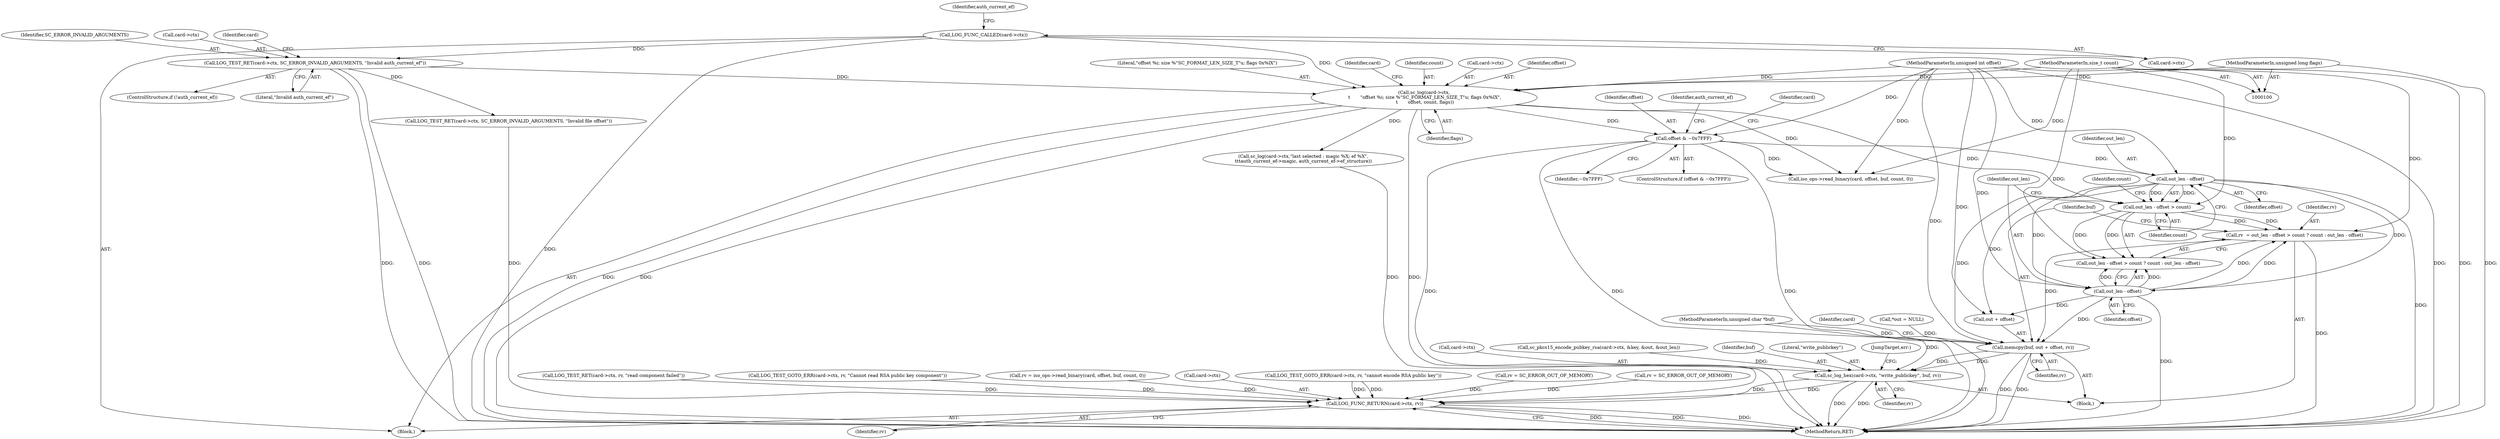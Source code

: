 digraph "0_OpenSC_8fe377e93b4b56060e5bbfb6f3142ceaeca744fa_11@integer" {
"1000352" [label="(Call,rv  = out_len - offset > count ? count : out_len - offset)"];
"1000355" [label="(Call,out_len - offset > count)"];
"1000356" [label="(Call,out_len - offset)"];
"1000160" [label="(Call,offset & ~0x7FFF)"];
"1000140" [label="(Call,sc_log(card->ctx,\n \t       \"offset %i; size %\"SC_FORMAT_LEN_SIZE_T\"u; flags 0x%lX\",\n \t       offset, count, flags))"];
"1000134" [label="(Call,LOG_TEST_RET(card->ctx, SC_ERROR_INVALID_ARGUMENTS, \"Invalid auth_current_ef\"))"];
"1000127" [label="(Call,LOG_FUNC_CALLED(card->ctx))"];
"1000102" [label="(MethodParameterIn,unsigned int offset)"];
"1000104" [label="(MethodParameterIn,size_t count)"];
"1000105" [label="(MethodParameterIn,unsigned long flags)"];
"1000361" [label="(Call,out_len - offset)"];
"1000364" [label="(Call,memcpy(buf, out + offset, rv))"];
"1000370" [label="(Call,sc_log_hex(card->ctx, \"write_publickey\", buf, rv))"];
"1000402" [label="(Call,LOG_FUNC_RETURN(card->ctx, rv))"];
"1000369" [label="(Identifier,rv)"];
"1000103" [label="(MethodParameterIn,unsigned char *buf)"];
"1000128" [label="(Call,card->ctx)"];
"1000163" [label="(Call,LOG_TEST_RET(card->ctx, SC_ERROR_INVALID_ARGUMENTS, \"Invalid file offset\"))"];
"1000134" [label="(Call,LOG_TEST_RET(card->ctx, SC_ERROR_INVALID_ARGUMENTS, \"Invalid auth_current_ef\"))"];
"1000145" [label="(Identifier,offset)"];
"1000371" [label="(Call,card->ctx)"];
"1000360" [label="(Identifier,count)"];
"1000127" [label="(Call,LOG_FUNC_CALLED(card->ctx))"];
"1000161" [label="(Identifier,offset)"];
"1000330" [label="(Call,sc_pkcs15_encode_pubkey_rsa(card->ctx, &key, &out, &out_len))"];
"1000370" [label="(Call,sc_log_hex(card->ctx, \"write_publickey\", buf, rv))"];
"1000402" [label="(Call,LOG_FUNC_RETURN(card->ctx, rv))"];
"1000273" [label="(Call,LOG_TEST_GOTO_ERR(card->ctx, rv, \"Cannot read RSA public key component\"))"];
"1000379" [label="(Call,rv = iso_ops->read_binary(card, offset, buf, count, 0))"];
"1000159" [label="(ControlStructure,if (offset & ~0x7FFF))"];
"1000403" [label="(Call,card->ctx)"];
"1000344" [label="(Call,LOG_TEST_GOTO_ERR(card->ctx, rv, \"cannot encode RSA public key\"))"];
"1000135" [label="(Call,card->ctx)"];
"1000131" [label="(ControlStructure,if (!auth_current_ef))"];
"1000139" [label="(Literal,\"Invalid auth_current_ef\")"];
"1000372" [label="(Identifier,card)"];
"1000142" [label="(Identifier,card)"];
"1000352" [label="(Call,rv  = out_len - offset > count ? count : out_len - offset)"];
"1000357" [label="(Identifier,out_len)"];
"1000361" [label="(Call,out_len - offset)"];
"1000110" [label="(Call,*out = NULL)"];
"1000381" [label="(Call,iso_ops->read_binary(card, offset, buf, count, 0))"];
"1000296" [label="(Call,rv = SC_ERROR_OUT_OF_MEMORY)"];
"1000240" [label="(Call,rv = SC_ERROR_OUT_OF_MEMORY)"];
"1000160" [label="(Call,offset & ~0x7FFF)"];
"1000162" [label="(Identifier,~0x7FFF)"];
"1000375" [label="(Identifier,buf)"];
"1000144" [label="(Literal,\"offset %i; size %\"SC_FORMAT_LEN_SIZE_T\"u; flags 0x%lX\")"];
"1000133" [label="(Identifier,auth_current_ef)"];
"1000150" [label="(Identifier,card)"];
"1000406" [label="(Identifier,rv)"];
"1000199" [label="(Call,LOG_TEST_RET(card->ctx, rv, \"read component failed\"))"];
"1000358" [label="(Identifier,offset)"];
"1000355" [label="(Call,out_len - offset > count)"];
"1000105" [label="(MethodParameterIn,unsigned long flags)"];
"1000147" [label="(Identifier,flags)"];
"1000104" [label="(MethodParameterIn,size_t count)"];
"1000353" [label="(Identifier,rv)"];
"1000407" [label="(MethodReturn,RET)"];
"1000364" [label="(Call,memcpy(buf, out + offset, rv))"];
"1000365" [label="(Identifier,buf)"];
"1000146" [label="(Identifier,count)"];
"1000148" [label="(Call,sc_log(card->ctx,\"last selected : magic %X; ef %X\",\n\t\t\tauth_current_ef->magic, auth_current_ef->ef_structure))"];
"1000351" [label="(Block,)"];
"1000138" [label="(Identifier,SC_ERROR_INVALID_ARGUMENTS)"];
"1000165" [label="(Identifier,card)"];
"1000356" [label="(Call,out_len - offset)"];
"1000359" [label="(Identifier,count)"];
"1000362" [label="(Identifier,out_len)"];
"1000102" [label="(MethodParameterIn,unsigned int offset)"];
"1000366" [label="(Call,out + offset)"];
"1000173" [label="(Identifier,auth_current_ef)"];
"1000106" [label="(Block,)"];
"1000376" [label="(Identifier,rv)"];
"1000374" [label="(Literal,\"write_publickey\")"];
"1000363" [label="(Identifier,offset)"];
"1000141" [label="(Call,card->ctx)"];
"1000387" [label="(JumpTarget,err:)"];
"1000140" [label="(Call,sc_log(card->ctx,\n \t       \"offset %i; size %\"SC_FORMAT_LEN_SIZE_T\"u; flags 0x%lX\",\n \t       offset, count, flags))"];
"1000354" [label="(Call,out_len - offset > count ? count : out_len - offset)"];
"1000352" -> "1000351"  [label="AST: "];
"1000352" -> "1000354"  [label="CFG: "];
"1000353" -> "1000352"  [label="AST: "];
"1000354" -> "1000352"  [label="AST: "];
"1000365" -> "1000352"  [label="CFG: "];
"1000352" -> "1000407"  [label="DDG: "];
"1000355" -> "1000352"  [label="DDG: "];
"1000355" -> "1000352"  [label="DDG: "];
"1000104" -> "1000352"  [label="DDG: "];
"1000361" -> "1000352"  [label="DDG: "];
"1000361" -> "1000352"  [label="DDG: "];
"1000352" -> "1000364"  [label="DDG: "];
"1000355" -> "1000354"  [label="AST: "];
"1000355" -> "1000359"  [label="CFG: "];
"1000356" -> "1000355"  [label="AST: "];
"1000359" -> "1000355"  [label="AST: "];
"1000360" -> "1000355"  [label="CFG: "];
"1000362" -> "1000355"  [label="CFG: "];
"1000356" -> "1000355"  [label="DDG: "];
"1000356" -> "1000355"  [label="DDG: "];
"1000140" -> "1000355"  [label="DDG: "];
"1000104" -> "1000355"  [label="DDG: "];
"1000355" -> "1000354"  [label="DDG: "];
"1000355" -> "1000354"  [label="DDG: "];
"1000356" -> "1000358"  [label="CFG: "];
"1000357" -> "1000356"  [label="AST: "];
"1000358" -> "1000356"  [label="AST: "];
"1000359" -> "1000356"  [label="CFG: "];
"1000356" -> "1000407"  [label="DDG: "];
"1000160" -> "1000356"  [label="DDG: "];
"1000102" -> "1000356"  [label="DDG: "];
"1000356" -> "1000361"  [label="DDG: "];
"1000356" -> "1000361"  [label="DDG: "];
"1000356" -> "1000364"  [label="DDG: "];
"1000356" -> "1000366"  [label="DDG: "];
"1000160" -> "1000159"  [label="AST: "];
"1000160" -> "1000162"  [label="CFG: "];
"1000161" -> "1000160"  [label="AST: "];
"1000162" -> "1000160"  [label="AST: "];
"1000165" -> "1000160"  [label="CFG: "];
"1000173" -> "1000160"  [label="CFG: "];
"1000160" -> "1000407"  [label="DDG: "];
"1000160" -> "1000407"  [label="DDG: "];
"1000160" -> "1000407"  [label="DDG: "];
"1000140" -> "1000160"  [label="DDG: "];
"1000102" -> "1000160"  [label="DDG: "];
"1000160" -> "1000381"  [label="DDG: "];
"1000140" -> "1000106"  [label="AST: "];
"1000140" -> "1000147"  [label="CFG: "];
"1000141" -> "1000140"  [label="AST: "];
"1000144" -> "1000140"  [label="AST: "];
"1000145" -> "1000140"  [label="AST: "];
"1000146" -> "1000140"  [label="AST: "];
"1000147" -> "1000140"  [label="AST: "];
"1000150" -> "1000140"  [label="CFG: "];
"1000140" -> "1000407"  [label="DDG: "];
"1000140" -> "1000407"  [label="DDG: "];
"1000140" -> "1000407"  [label="DDG: "];
"1000134" -> "1000140"  [label="DDG: "];
"1000127" -> "1000140"  [label="DDG: "];
"1000102" -> "1000140"  [label="DDG: "];
"1000104" -> "1000140"  [label="DDG: "];
"1000105" -> "1000140"  [label="DDG: "];
"1000140" -> "1000148"  [label="DDG: "];
"1000140" -> "1000381"  [label="DDG: "];
"1000134" -> "1000131"  [label="AST: "];
"1000134" -> "1000139"  [label="CFG: "];
"1000135" -> "1000134"  [label="AST: "];
"1000138" -> "1000134"  [label="AST: "];
"1000139" -> "1000134"  [label="AST: "];
"1000142" -> "1000134"  [label="CFG: "];
"1000134" -> "1000407"  [label="DDG: "];
"1000134" -> "1000407"  [label="DDG: "];
"1000127" -> "1000134"  [label="DDG: "];
"1000134" -> "1000163"  [label="DDG: "];
"1000127" -> "1000106"  [label="AST: "];
"1000127" -> "1000128"  [label="CFG: "];
"1000128" -> "1000127"  [label="AST: "];
"1000133" -> "1000127"  [label="CFG: "];
"1000127" -> "1000407"  [label="DDG: "];
"1000102" -> "1000100"  [label="AST: "];
"1000102" -> "1000407"  [label="DDG: "];
"1000102" -> "1000361"  [label="DDG: "];
"1000102" -> "1000364"  [label="DDG: "];
"1000102" -> "1000366"  [label="DDG: "];
"1000102" -> "1000381"  [label="DDG: "];
"1000104" -> "1000100"  [label="AST: "];
"1000104" -> "1000407"  [label="DDG: "];
"1000104" -> "1000354"  [label="DDG: "];
"1000104" -> "1000381"  [label="DDG: "];
"1000105" -> "1000100"  [label="AST: "];
"1000105" -> "1000407"  [label="DDG: "];
"1000361" -> "1000354"  [label="AST: "];
"1000361" -> "1000363"  [label="CFG: "];
"1000362" -> "1000361"  [label="AST: "];
"1000363" -> "1000361"  [label="AST: "];
"1000354" -> "1000361"  [label="CFG: "];
"1000361" -> "1000407"  [label="DDG: "];
"1000361" -> "1000354"  [label="DDG: "];
"1000361" -> "1000354"  [label="DDG: "];
"1000361" -> "1000364"  [label="DDG: "];
"1000361" -> "1000366"  [label="DDG: "];
"1000364" -> "1000351"  [label="AST: "];
"1000364" -> "1000369"  [label="CFG: "];
"1000365" -> "1000364"  [label="AST: "];
"1000366" -> "1000364"  [label="AST: "];
"1000369" -> "1000364"  [label="AST: "];
"1000372" -> "1000364"  [label="CFG: "];
"1000364" -> "1000407"  [label="DDG: "];
"1000364" -> "1000407"  [label="DDG: "];
"1000103" -> "1000364"  [label="DDG: "];
"1000110" -> "1000364"  [label="DDG: "];
"1000364" -> "1000370"  [label="DDG: "];
"1000364" -> "1000370"  [label="DDG: "];
"1000370" -> "1000351"  [label="AST: "];
"1000370" -> "1000376"  [label="CFG: "];
"1000371" -> "1000370"  [label="AST: "];
"1000374" -> "1000370"  [label="AST: "];
"1000375" -> "1000370"  [label="AST: "];
"1000376" -> "1000370"  [label="AST: "];
"1000387" -> "1000370"  [label="CFG: "];
"1000370" -> "1000407"  [label="DDG: "];
"1000370" -> "1000407"  [label="DDG: "];
"1000330" -> "1000370"  [label="DDG: "];
"1000103" -> "1000370"  [label="DDG: "];
"1000370" -> "1000402"  [label="DDG: "];
"1000370" -> "1000402"  [label="DDG: "];
"1000402" -> "1000106"  [label="AST: "];
"1000402" -> "1000406"  [label="CFG: "];
"1000403" -> "1000402"  [label="AST: "];
"1000406" -> "1000402"  [label="AST: "];
"1000407" -> "1000402"  [label="CFG: "];
"1000402" -> "1000407"  [label="DDG: "];
"1000402" -> "1000407"  [label="DDG: "];
"1000402" -> "1000407"  [label="DDG: "];
"1000163" -> "1000402"  [label="DDG: "];
"1000199" -> "1000402"  [label="DDG: "];
"1000273" -> "1000402"  [label="DDG: "];
"1000148" -> "1000402"  [label="DDG: "];
"1000344" -> "1000402"  [label="DDG: "];
"1000344" -> "1000402"  [label="DDG: "];
"1000296" -> "1000402"  [label="DDG: "];
"1000240" -> "1000402"  [label="DDG: "];
"1000379" -> "1000402"  [label="DDG: "];
}
